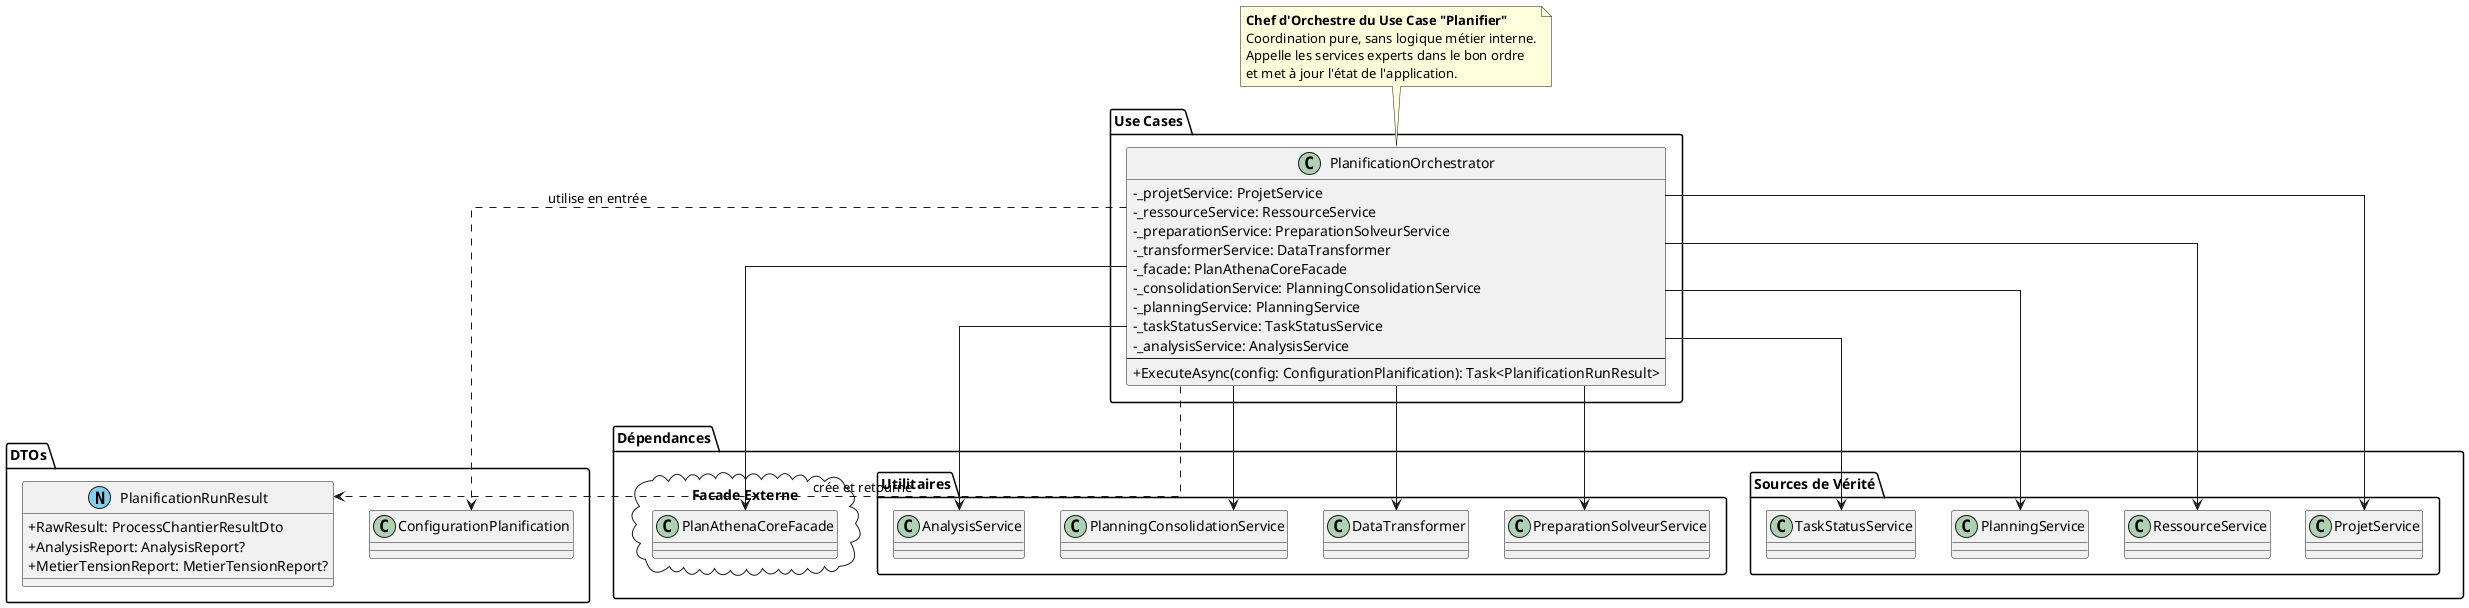 @startuml
' --- Configuration ---
'!theme toy
skinparam linetype ortho
skinparam classAttributeIconSize 0
skinparam shadowing false
package "DTOs" {
class ConfigurationPlanification
class "PlanificationRunResult" as RunResult <<(N,SkyBlue)>> {
+ RawResult: ProcessChantierResultDto
+ AnalysisReport: AnalysisReport?
+ MetierTensionReport: MetierTensionReport?
}
}
package "Use Cases" {
class PlanificationOrchestrator {
' --- Dépendances Injectées ---
- _projetService: ProjetService
- _ressourceService: RessourceService
- _preparationService: PreparationSolveurService
- _transformerService: DataTransformer
- _facade: PlanAthenaCoreFacade
- _consolidationService: PlanningConsolidationService
- _planningService: PlanningService
- _taskStatusService: TaskStatusService
- _analysisService: AnalysisService
--
' --- Méthode Publique ---
+ ExecuteAsync(config: ConfigurationPlanification): Task<PlanificationRunResult>
}
}
package "Dépendances" {
package "Sources de Vérité" <<Folder>> {
class ProjetService
class RessourceService
class PlanningService
class TaskStatusService
}
package "Utilitaires" <<Folder>> {
class PreparationSolveurService
class DataTransformer
class PlanningConsolidationService
class AnalysisService
}
package "Facade Externe" <<Cloud>> {
class PlanAthenaCoreFacade
}
}
' --- Relations ---
PlanificationOrchestrator --> ProjetService
PlanificationOrchestrator --> RessourceService
PlanificationOrchestrator --> PreparationSolveurService
PlanificationOrchestrator --> DataTransformer
PlanificationOrchestrator --> PlanAthenaCoreFacade
PlanificationOrchestrator --> PlanningConsolidationService
PlanificationOrchestrator --> PlanningService
PlanificationOrchestrator --> TaskStatusService
PlanificationOrchestrator --> AnalysisService
PlanificationOrchestrator ..> ConfigurationPlanification : "utilise en entrée"
PlanificationOrchestrator ..> RunResult : "crée et retourne"
note top of PlanificationOrchestrator
<b>Chef d'Orchestre du Use Case "Planifier"</b>
Coordination pure, sans logique métier interne.
Appelle les services experts dans le bon ordre
et met à jour l'état de l'application.
end note
@enduml